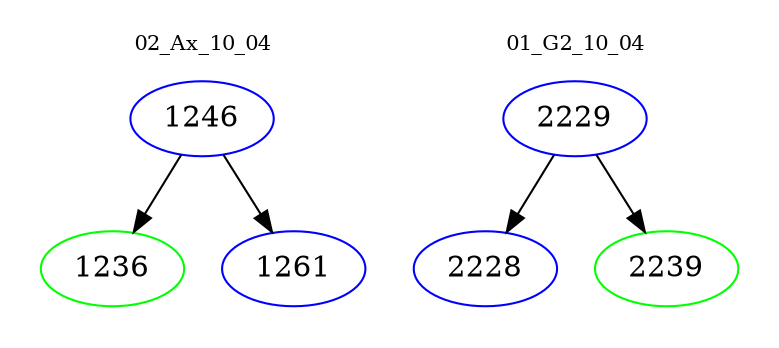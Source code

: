 digraph{
subgraph cluster_0 {
color = white
label = "02_Ax_10_04";
fontsize=10;
T0_1246 [label="1246", color="blue"]
T0_1246 -> T0_1236 [color="black"]
T0_1236 [label="1236", color="green"]
T0_1246 -> T0_1261 [color="black"]
T0_1261 [label="1261", color="blue"]
}
subgraph cluster_1 {
color = white
label = "01_G2_10_04";
fontsize=10;
T1_2229 [label="2229", color="blue"]
T1_2229 -> T1_2228 [color="black"]
T1_2228 [label="2228", color="blue"]
T1_2229 -> T1_2239 [color="black"]
T1_2239 [label="2239", color="green"]
}
}

